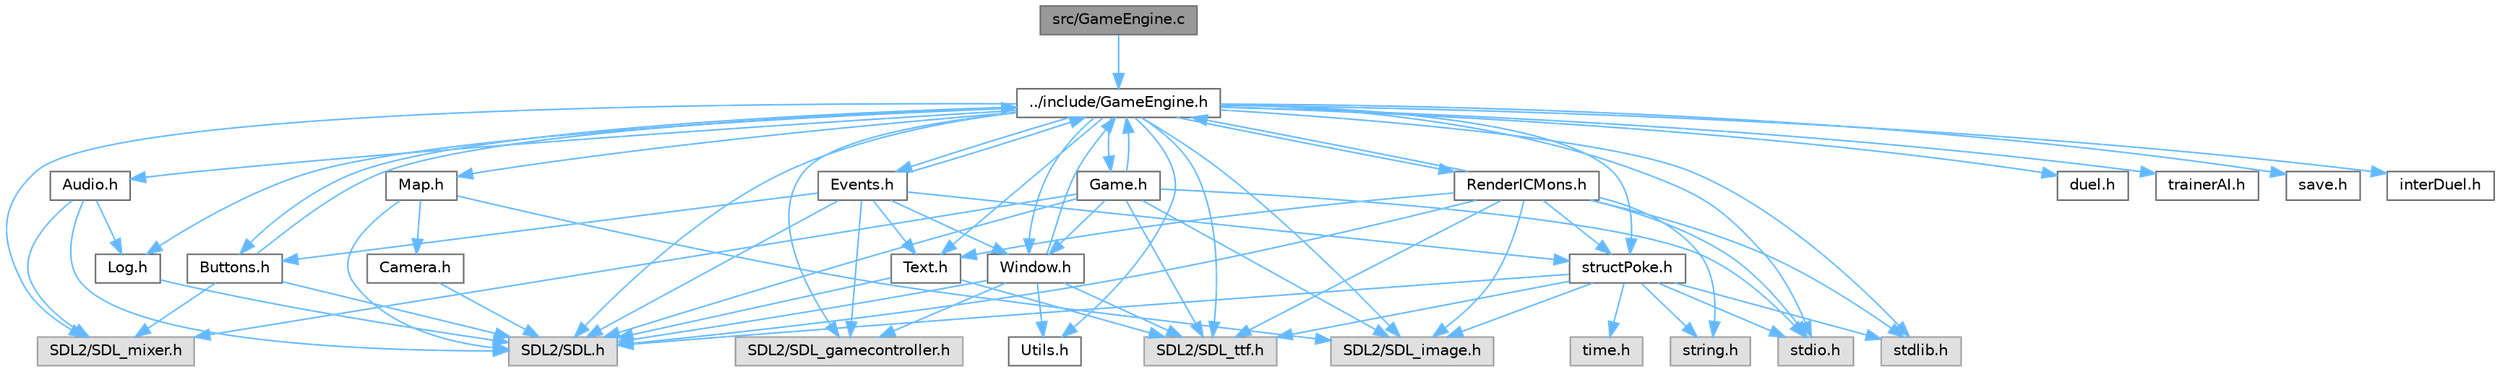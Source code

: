 digraph "src/GameEngine.c"
{
 // LATEX_PDF_SIZE
  bgcolor="transparent";
  edge [fontname=Helvetica,fontsize=10,labelfontname=Helvetica,labelfontsize=10];
  node [fontname=Helvetica,fontsize=10,shape=box,height=0.2,width=0.4];
  Node1 [id="Node000001",label="src/GameEngine.c",height=0.2,width=0.4,color="gray40", fillcolor="grey60", style="filled", fontcolor="black",tooltip=" "];
  Node1 -> Node2 [id="edge72_Node000001_Node000002",color="steelblue1",style="solid",tooltip=" "];
  Node2 [id="Node000002",label="../include/GameEngine.h",height=0.2,width=0.4,color="grey40", fillcolor="white", style="filled",URL="$d7/d1f/GameEngine_8h.html",tooltip=" "];
  Node2 -> Node3 [id="edge73_Node000002_Node000003",color="steelblue1",style="solid",tooltip=" "];
  Node3 [id="Node000003",label="SDL2/SDL.h",height=0.2,width=0.4,color="grey60", fillcolor="#E0E0E0", style="filled",tooltip=" "];
  Node2 -> Node4 [id="edge74_Node000002_Node000004",color="steelblue1",style="solid",tooltip=" "];
  Node4 [id="Node000004",label="SDL2/SDL_mixer.h",height=0.2,width=0.4,color="grey60", fillcolor="#E0E0E0", style="filled",tooltip=" "];
  Node2 -> Node5 [id="edge75_Node000002_Node000005",color="steelblue1",style="solid",tooltip=" "];
  Node5 [id="Node000005",label="SDL2/SDL_image.h",height=0.2,width=0.4,color="grey60", fillcolor="#E0E0E0", style="filled",tooltip=" "];
  Node2 -> Node6 [id="edge76_Node000002_Node000006",color="steelblue1",style="solid",tooltip=" "];
  Node6 [id="Node000006",label="SDL2/SDL_ttf.h",height=0.2,width=0.4,color="grey60", fillcolor="#E0E0E0", style="filled",tooltip=" "];
  Node2 -> Node7 [id="edge77_Node000002_Node000007",color="steelblue1",style="solid",tooltip=" "];
  Node7 [id="Node000007",label="SDL2/SDL_gamecontroller.h",height=0.2,width=0.4,color="grey60", fillcolor="#E0E0E0", style="filled",tooltip=" "];
  Node2 -> Node8 [id="edge78_Node000002_Node000008",color="steelblue1",style="solid",tooltip=" "];
  Node8 [id="Node000008",label="stdio.h",height=0.2,width=0.4,color="grey60", fillcolor="#E0E0E0", style="filled",tooltip=" "];
  Node2 -> Node9 [id="edge79_Node000002_Node000009",color="steelblue1",style="solid",tooltip=" "];
  Node9 [id="Node000009",label="stdlib.h",height=0.2,width=0.4,color="grey60", fillcolor="#E0E0E0", style="filled",tooltip=" "];
  Node2 -> Node10 [id="edge80_Node000002_Node000010",color="steelblue1",style="solid",tooltip=" "];
  Node10 [id="Node000010",label="Log.h",height=0.2,width=0.4,color="grey40", fillcolor="white", style="filled",URL="$d1/d45/Log_8h.html",tooltip=" "];
  Node10 -> Node3 [id="edge81_Node000010_Node000003",color="steelblue1",style="solid",tooltip=" "];
  Node2 -> Node11 [id="edge82_Node000002_Node000011",color="steelblue1",style="solid",tooltip=" "];
  Node11 [id="Node000011",label="Audio.h",height=0.2,width=0.4,color="grey40", fillcolor="white", style="filled",URL="$d8/daa/Audio_8h.html",tooltip=" "];
  Node11 -> Node10 [id="edge83_Node000011_Node000010",color="steelblue1",style="solid",tooltip=" "];
  Node11 -> Node4 [id="edge84_Node000011_Node000004",color="steelblue1",style="solid",tooltip=" "];
  Node11 -> Node3 [id="edge85_Node000011_Node000003",color="steelblue1",style="solid",tooltip=" "];
  Node2 -> Node12 [id="edge86_Node000002_Node000012",color="steelblue1",style="solid",tooltip=" "];
  Node12 [id="Node000012",label="Buttons.h",height=0.2,width=0.4,color="grey40", fillcolor="white", style="filled",URL="$d3/d70/Buttons_8h.html",tooltip=" "];
  Node12 -> Node3 [id="edge87_Node000012_Node000003",color="steelblue1",style="solid",tooltip=" "];
  Node12 -> Node4 [id="edge88_Node000012_Node000004",color="steelblue1",style="solid",tooltip=" "];
  Node12 -> Node2 [id="edge89_Node000012_Node000002",color="steelblue1",style="solid",tooltip=" "];
  Node2 -> Node13 [id="edge90_Node000002_Node000013",color="steelblue1",style="solid",tooltip=" "];
  Node13 [id="Node000013",label="structPoke.h",height=0.2,width=0.4,color="grey40", fillcolor="white", style="filled",URL="$da/d71/structPoke_8h.html",tooltip=" "];
  Node13 -> Node8 [id="edge91_Node000013_Node000008",color="steelblue1",style="solid",tooltip=" "];
  Node13 -> Node9 [id="edge92_Node000013_Node000009",color="steelblue1",style="solid",tooltip=" "];
  Node13 -> Node14 [id="edge93_Node000013_Node000014",color="steelblue1",style="solid",tooltip=" "];
  Node14 [id="Node000014",label="time.h",height=0.2,width=0.4,color="grey60", fillcolor="#E0E0E0", style="filled",tooltip=" "];
  Node13 -> Node15 [id="edge94_Node000013_Node000015",color="steelblue1",style="solid",tooltip=" "];
  Node15 [id="Node000015",label="string.h",height=0.2,width=0.4,color="grey60", fillcolor="#E0E0E0", style="filled",tooltip=" "];
  Node13 -> Node3 [id="edge95_Node000013_Node000003",color="steelblue1",style="solid",tooltip=" "];
  Node13 -> Node5 [id="edge96_Node000013_Node000005",color="steelblue1",style="solid",tooltip=" "];
  Node13 -> Node6 [id="edge97_Node000013_Node000006",color="steelblue1",style="solid",tooltip=" "];
  Node2 -> Node16 [id="edge98_Node000002_Node000016",color="steelblue1",style="solid",tooltip=" "];
  Node16 [id="Node000016",label="duel.h",height=0.2,width=0.4,color="grey40", fillcolor="white", style="filled",URL="$d6/d8e/duel_8h.html",tooltip=" "];
  Node2 -> Node17 [id="edge99_Node000002_Node000017",color="steelblue1",style="solid",tooltip=" "];
  Node17 [id="Node000017",label="trainerAI.h",height=0.2,width=0.4,color="grey40", fillcolor="white", style="filled",URL="$df/d27/trainerAI_8h.html",tooltip=" "];
  Node2 -> Node18 [id="edge100_Node000002_Node000018",color="steelblue1",style="solid",tooltip=" "];
  Node18 [id="Node000018",label="save.h",height=0.2,width=0.4,color="grey40", fillcolor="white", style="filled",URL="$d5/d5e/save_8h.html",tooltip=" "];
  Node2 -> Node19 [id="edge101_Node000002_Node000019",color="steelblue1",style="solid",tooltip=" "];
  Node19 [id="Node000019",label="interDuel.h",height=0.2,width=0.4,color="grey40", fillcolor="white", style="filled",URL="$da/d1d/interDuel_8h.html",tooltip=" "];
  Node2 -> Node20 [id="edge102_Node000002_Node000020",color="steelblue1",style="solid",tooltip=" "];
  Node20 [id="Node000020",label="Utils.h",height=0.2,width=0.4,color="grey40", fillcolor="white", style="filled",URL="$d9/ded/Utils_8h.html",tooltip=" "];
  Node2 -> Node21 [id="edge103_Node000002_Node000021",color="steelblue1",style="solid",tooltip=" "];
  Node21 [id="Node000021",label="Text.h",height=0.2,width=0.4,color="grey40", fillcolor="white", style="filled",URL="$d6/d35/Text_8h.html",tooltip=" "];
  Node21 -> Node3 [id="edge104_Node000021_Node000003",color="steelblue1",style="solid",tooltip=" "];
  Node21 -> Node6 [id="edge105_Node000021_Node000006",color="steelblue1",style="solid",tooltip=" "];
  Node2 -> Node22 [id="edge106_Node000002_Node000022",color="steelblue1",style="solid",tooltip=" "];
  Node22 [id="Node000022",label="Window.h",height=0.2,width=0.4,color="grey40", fillcolor="white", style="filled",URL="$d3/ded/Window_8h.html",tooltip=" "];
  Node22 -> Node3 [id="edge107_Node000022_Node000003",color="steelblue1",style="solid",tooltip=" "];
  Node22 -> Node6 [id="edge108_Node000022_Node000006",color="steelblue1",style="solid",tooltip=" "];
  Node22 -> Node7 [id="edge109_Node000022_Node000007",color="steelblue1",style="solid",tooltip=" "];
  Node22 -> Node2 [id="edge110_Node000022_Node000002",color="steelblue1",style="solid",tooltip=" "];
  Node22 -> Node20 [id="edge111_Node000022_Node000020",color="steelblue1",style="solid",tooltip=" "];
  Node2 -> Node23 [id="edge112_Node000002_Node000023",color="steelblue1",style="solid",tooltip=" "];
  Node23 [id="Node000023",label="Map.h",height=0.2,width=0.4,color="grey40", fillcolor="white", style="filled",URL="$df/d79/Map_8h.html",tooltip=" "];
  Node23 -> Node3 [id="edge113_Node000023_Node000003",color="steelblue1",style="solid",tooltip=" "];
  Node23 -> Node5 [id="edge114_Node000023_Node000005",color="steelblue1",style="solid",tooltip=" "];
  Node23 -> Node24 [id="edge115_Node000023_Node000024",color="steelblue1",style="solid",tooltip=" "];
  Node24 [id="Node000024",label="Camera.h",height=0.2,width=0.4,color="grey40", fillcolor="white", style="filled",URL="$dd/de4/Camera_8h.html",tooltip=" "];
  Node24 -> Node3 [id="edge116_Node000024_Node000003",color="steelblue1",style="solid",tooltip=" "];
  Node2 -> Node25 [id="edge117_Node000002_Node000025",color="steelblue1",style="solid",tooltip=" "];
  Node25 [id="Node000025",label="Game.h",height=0.2,width=0.4,color="grey40", fillcolor="white", style="filled",URL="$d3/d5f/Game_8h.html",tooltip=" "];
  Node25 -> Node3 [id="edge118_Node000025_Node000003",color="steelblue1",style="solid",tooltip=" "];
  Node25 -> Node4 [id="edge119_Node000025_Node000004",color="steelblue1",style="solid",tooltip=" "];
  Node25 -> Node5 [id="edge120_Node000025_Node000005",color="steelblue1",style="solid",tooltip=" "];
  Node25 -> Node6 [id="edge121_Node000025_Node000006",color="steelblue1",style="solid",tooltip=" "];
  Node25 -> Node8 [id="edge122_Node000025_Node000008",color="steelblue1",style="solid",tooltip=" "];
  Node25 -> Node22 [id="edge123_Node000025_Node000022",color="steelblue1",style="solid",tooltip=" "];
  Node25 -> Node2 [id="edge124_Node000025_Node000002",color="steelblue1",style="solid",tooltip=" "];
  Node2 -> Node26 [id="edge125_Node000002_Node000026",color="steelblue1",style="solid",tooltip=" "];
  Node26 [id="Node000026",label="Events.h",height=0.2,width=0.4,color="grey40", fillcolor="white", style="filled",URL="$d0/dbb/Events_8h.html",tooltip=" "];
  Node26 -> Node2 [id="edge126_Node000026_Node000002",color="steelblue1",style="solid",tooltip=" "];
  Node26 -> Node22 [id="edge127_Node000026_Node000022",color="steelblue1",style="solid",tooltip=" "];
  Node26 -> Node12 [id="edge128_Node000026_Node000012",color="steelblue1",style="solid",tooltip=" "];
  Node26 -> Node21 [id="edge129_Node000026_Node000021",color="steelblue1",style="solid",tooltip=" "];
  Node26 -> Node13 [id="edge130_Node000026_Node000013",color="steelblue1",style="solid",tooltip=" "];
  Node26 -> Node3 [id="edge131_Node000026_Node000003",color="steelblue1",style="solid",tooltip=" "];
  Node26 -> Node7 [id="edge132_Node000026_Node000007",color="steelblue1",style="solid",tooltip=" "];
  Node2 -> Node27 [id="edge133_Node000002_Node000027",color="steelblue1",style="solid",tooltip=" "];
  Node27 [id="Node000027",label="RenderICMons.h",height=0.2,width=0.4,color="grey40", fillcolor="white", style="filled",URL="$d2/d98/RenderICMons_8h.html",tooltip=" "];
  Node27 -> Node3 [id="edge134_Node000027_Node000003",color="steelblue1",style="solid",tooltip=" "];
  Node27 -> Node5 [id="edge135_Node000027_Node000005",color="steelblue1",style="solid",tooltip=" "];
  Node27 -> Node6 [id="edge136_Node000027_Node000006",color="steelblue1",style="solid",tooltip=" "];
  Node27 -> Node8 [id="edge137_Node000027_Node000008",color="steelblue1",style="solid",tooltip=" "];
  Node27 -> Node9 [id="edge138_Node000027_Node000009",color="steelblue1",style="solid",tooltip=" "];
  Node27 -> Node15 [id="edge139_Node000027_Node000015",color="steelblue1",style="solid",tooltip=" "];
  Node27 -> Node2 [id="edge140_Node000027_Node000002",color="steelblue1",style="solid",tooltip=" "];
  Node27 -> Node21 [id="edge141_Node000027_Node000021",color="steelblue1",style="solid",tooltip=" "];
  Node27 -> Node13 [id="edge142_Node000027_Node000013",color="steelblue1",style="solid",tooltip=" "];
}
